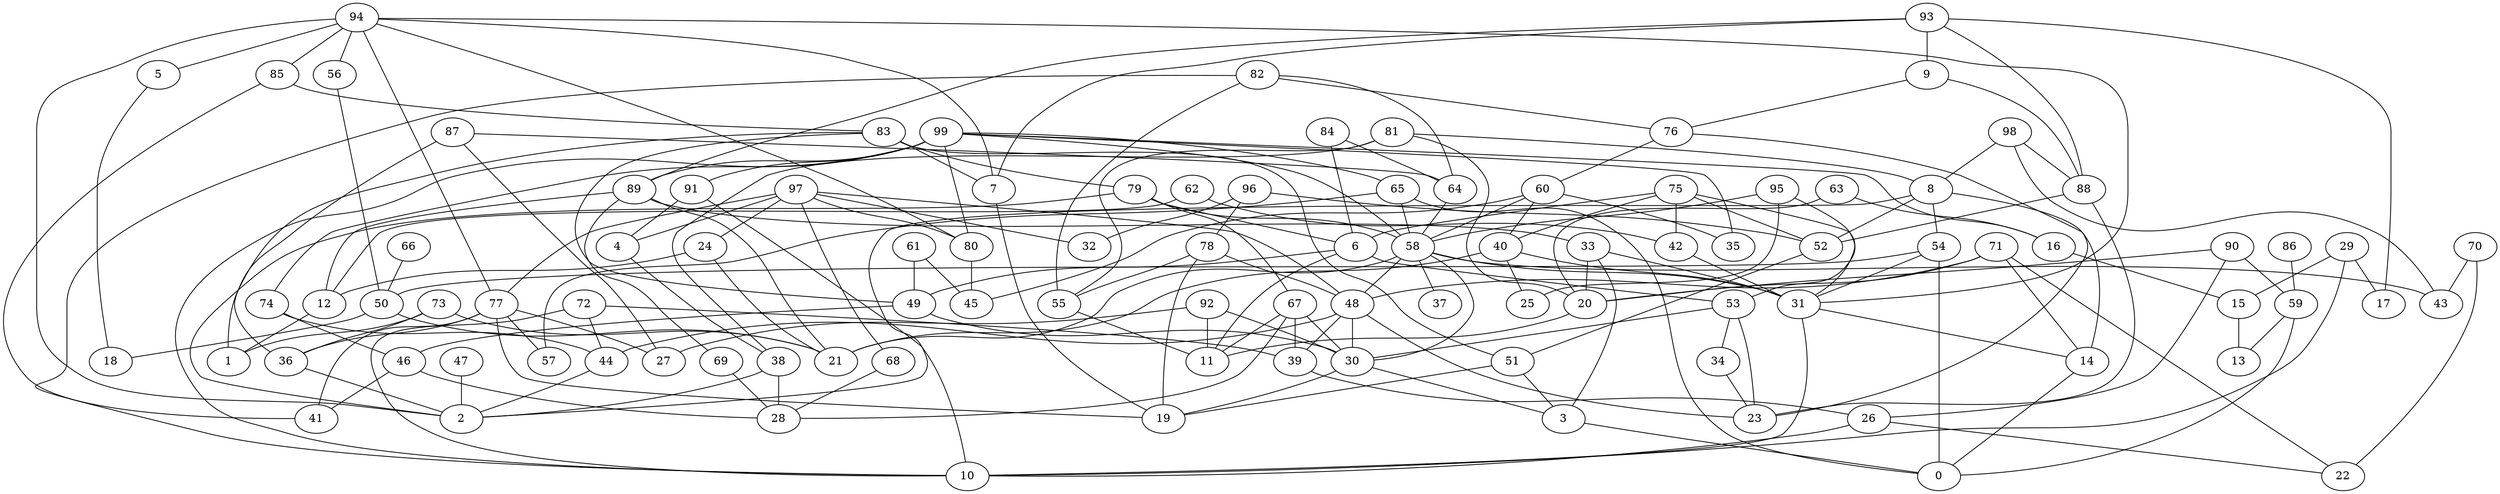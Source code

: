 digraph GG_graph {

subgraph G_graph {
edge [color = black]
"34" -> "23" [dir = none]
"63" -> "16" [dir = none]
"24" -> "21" [dir = none]
"89" -> "21" [dir = none]
"52" -> "51" [dir = none]
"8" -> "2" [dir = none]
"12" -> "1" [dir = none]
"88" -> "52" [dir = none]
"53" -> "23" [dir = none]
"80" -> "45" [dir = none]
"83" -> "79" [dir = none]
"82" -> "64" [dir = none]
"74" -> "44" [dir = none]
"9" -> "76" [dir = none]
"85" -> "41" [dir = none]
"61" -> "49" [dir = none]
"38" -> "28" [dir = none]
"38" -> "2" [dir = none]
"69" -> "28" [dir = none]
"95" -> "25" [dir = none]
"81" -> "55" [dir = none]
"81" -> "20" [dir = none]
"86" -> "59" [dir = none]
"60" -> "45" [dir = none]
"60" -> "40" [dir = none]
"72" -> "44" [dir = none]
"36" -> "2" [dir = none]
"78" -> "48" [dir = none]
"77" -> "41" [dir = none]
"66" -> "50" [dir = none]
"70" -> "43" [dir = none]
"70" -> "22" [dir = none]
"62" -> "12" [dir = none]
"3" -> "0" [dir = none]
"54" -> "0" [dir = none]
"54" -> "31" [dir = none]
"31" -> "14" [dir = none]
"31" -> "10" [dir = none]
"97" -> "77" [dir = none]
"97" -> "4" [dir = none]
"97" -> "48" [dir = none]
"64" -> "58" [dir = none]
"84" -> "6" [dir = none]
"58" -> "21" [dir = none]
"58" -> "37" [dir = none]
"58" -> "31" [dir = none]
"58" -> "48" [dir = none]
"44" -> "2" [dir = none]
"65" -> "57" [dir = none]
"65" -> "58" [dir = none]
"7" -> "19" [dir = none]
"94" -> "5" [dir = none]
"94" -> "56" [dir = none]
"94" -> "7" [dir = none]
"94" -> "2" [dir = none]
"94" -> "31" [dir = none]
"48" -> "39" [dir = none]
"48" -> "23" [dir = none]
"48" -> "30" [dir = none]
"71" -> "22" [dir = none]
"71" -> "20" [dir = none]
"71" -> "48" [dir = none]
"92" -> "27" [dir = none]
"92" -> "11" [dir = none]
"92" -> "30" [dir = none]
"40" -> "25" [dir = none]
"40" -> "31" [dir = none]
"75" -> "40" [dir = none]
"73" -> "1" [dir = none]
"73" -> "36" [dir = none]
"49" -> "30" [dir = none]
"42" -> "31" [dir = none]
"91" -> "4" [dir = none]
"26" -> "22" [dir = none]
"76" -> "60" [dir = none]
"90" -> "59" [dir = none]
"90" -> "20" [dir = none]
"68" -> "28" [dir = none]
"6" -> "49" [dir = none]
"33" -> "31" [dir = none]
"87" -> "64" [dir = none]
"47" -> "2" [dir = none]
"96" -> "32" [dir = none]
"96" -> "78" [dir = none]
"93" -> "17" [dir = none]
"93" -> "7" [dir = none]
"59" -> "13" [dir = none]
"50" -> "18" [dir = none]
"50" -> "21" [dir = none]
"79" -> "67" [dir = none]
"79" -> "58" [dir = none]
"99" -> "16" [dir = none]
"99" -> "35" [dir = none]
"99" -> "74" [dir = none]
"29" -> "15" [dir = none]
"29" -> "10" [dir = none]
"46" -> "28" [dir = none]
"98" -> "88" [dir = none]
"98" -> "43" [dir = none]
"89" -> "12" [dir = none]
"94" -> "85" [dir = none]
"85" -> "83" [dir = none]
"58" -> "30" [dir = none]
"14" -> "0" [dir = none]
"99" -> "89" [dir = none]
"62" -> "42" [dir = none]
"59" -> "0" [dir = none]
"95" -> "58" [dir = none]
"33" -> "3" [dir = none]
"79" -> "2" [dir = none]
"53" -> "30" [dir = none]
"33" -> "20" [dir = none]
"40" -> "21" [dir = none]
"53" -> "34" [dir = none]
"82" -> "76" [dir = none]
"29" -> "17" [dir = none]
"46" -> "41" [dir = none]
"83" -> "7" [dir = none]
"83" -> "51" [dir = none]
"99" -> "80" [dir = none]
"54" -> "50" [dir = none]
"8" -> "52" [dir = none]
"4" -> "38" [dir = none]
"95" -> "53" [dir = none]
"84" -> "64" [dir = none]
"55" -> "11" [dir = none]
"63" -> "20" [dir = none]
"81" -> "38" [dir = none]
"16" -> "15" [dir = none]
"97" -> "24" [dir = none]
"73" -> "21" [dir = none]
"83" -> "1" [dir = none]
"99" -> "65" [dir = none]
"89" -> "69" [dir = none]
"60" -> "35" [dir = none]
"6" -> "53" [dir = none]
"90" -> "26" [dir = none]
"77" -> "19" [dir = none]
"67" -> "28" [dir = none]
"6" -> "11" [dir = none]
"20" -> "11" [dir = none]
"72" -> "10" [dir = none]
"15" -> "13" [dir = none]
"98" -> "8" [dir = none]
"91" -> "10" [dir = none]
"51" -> "19" [dir = none]
"24" -> "12" [dir = none]
"51" -> "3" [dir = none]
"75" -> "31" [dir = none]
"94" -> "77" [dir = none]
"39" -> "26" [dir = none]
"60" -> "58" [dir = none]
"75" -> "42" [dir = none]
"26" -> "10" [dir = none]
"87" -> "36" [dir = none]
"5" -> "18" [dir = none]
"71" -> "14" [dir = none]
"67" -> "11" [dir = none]
"93" -> "9" [dir = none]
"48" -> "44" [dir = none]
"65" -> "0" [dir = none]
"67" -> "39" [dir = none]
"82" -> "55" [dir = none]
"79" -> "6" [dir = none]
"74" -> "46" [dir = none]
"99" -> "58" [dir = none]
"96" -> "52" [dir = none]
"89" -> "33" [dir = none]
"72" -> "39" [dir = none]
"93" -> "88" [dir = none]
"78" -> "55" [dir = none]
"99" -> "10" [dir = none]
"87" -> "27" [dir = none]
"88" -> "23" [dir = none]
"58" -> "43" [dir = none]
"75" -> "6" [dir = none]
"77" -> "57" [dir = none]
"81" -> "8" [dir = none]
"61" -> "45" [dir = none]
"67" -> "30" [dir = none]
"78" -> "19" [dir = none]
"8" -> "14" [dir = none]
"97" -> "68" [dir = none]
"82" -> "10" [dir = none]
"99" -> "91" [dir = none]
"9" -> "88" [dir = none]
"83" -> "49" [dir = none]
"8" -> "54" [dir = none]
"97" -> "80" [dir = none]
"93" -> "89" [dir = none]
"30" -> "19" [dir = none]
"97" -> "32" [dir = none]
"56" -> "50" [dir = none]
"49" -> "46" [dir = none]
"77" -> "27" [dir = none]
"75" -> "52" [dir = none]
"77" -> "36" [dir = none]
"30" -> "3" [dir = none]
"94" -> "80" [dir = none]
"76" -> "23" [dir = none]
}

}
